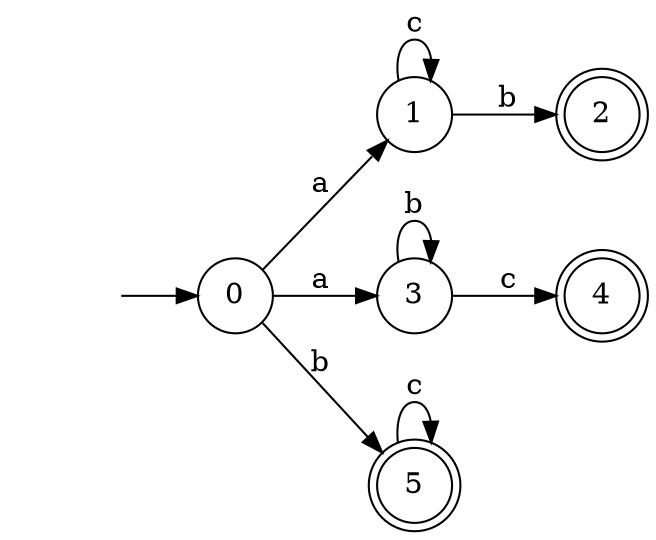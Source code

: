 digraph myAutomaton {
  rankdir=LR;
"" [shape=none]
"0" [shape=circle]
"1" [shape=circle]
"2" [shape=doublecircle]
"3" [shape=circle]
"4" [shape=doublecircle]
"5" [shape=doublecircle]

"" -> "0"
"0" -> "1"[label="a"]
"0" -> "3"[label="a"]
"0" -> "5"[label="b"]
"1" -> "1"[label="c"]
"1" -> "2"[label="b"]
"3" -> "3"[label="b"]
"3" -> "4"[label="c"]
"5" -> "5"[label="c"]
}
